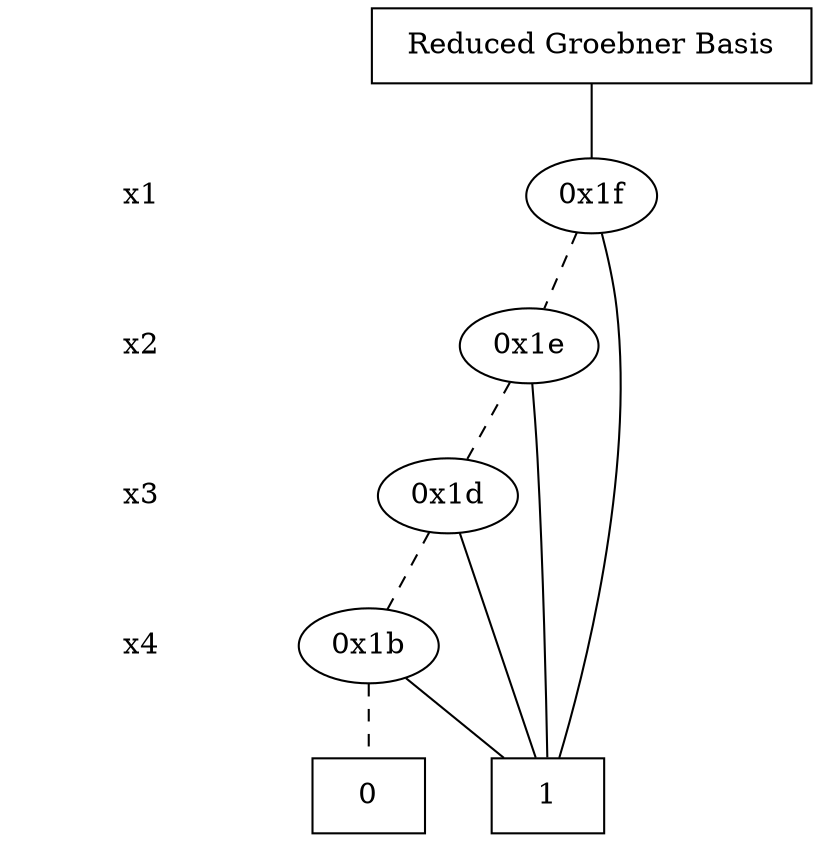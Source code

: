 digraph "ZDD" {
size = "7.5,10"
center = true;
edge [dir = none];
{ node [shape = plaintext];
  edge [style = invis];
  "CONST NODES" [style = invis];
" x1 " -> " x2 " -> " x3 " -> " x4 " -> "CONST NODES"; 
}
{ rank = same; node [shape = box]; edge [style = invis];
"  Reduced Groebner Basis  "; }
{ rank = same; " x1 ";
"0x1f";
}
{ rank = same; " x2 ";
"0x1e";
}
{ rank = same; " x3 ";
"0x1d";
}
{ rank = same; " x4 ";
"0x1b";
}
{ rank = same; "CONST NODES";
{ node [shape = box]; "0xb";
"0xa";
}
}
"  Reduced Groebner Basis  " -> "0x1f" [style = solid];
"0x1f" -> "0xa";
"0x1f" -> "0x1e" [style = dashed];
"0x1e" -> "0xa";
"0x1e" -> "0x1d" [style = dashed];
"0x1d" -> "0xa";
"0x1d" -> "0x1b" [style = dashed];
"0x1b" -> "0xa";
"0x1b" -> "0xb" [style = dashed];
"0xb" [label = "0"];
"0xa" [label = "1"];
}
